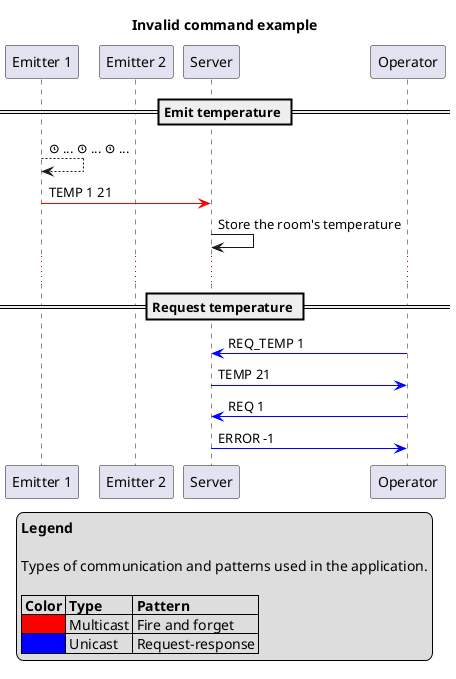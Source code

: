 @startuml invalid-command

title "Invalid command example"

participant "Emitter 1" as e1
participant "Emitter 2" as e2
participant "Server" as s
participant "Operator" as o

== Emit temperature ==

e1 --> e1: <&clock> ... <&clock> ... <&clock> ...
e1 -[#red]> s: TEMP 1 21
s -> s: Store the room's temperature

...

== Request temperature ==

o -[#blue]> s: REQ_TEMP 1
s -[#blue]> o: TEMP 21

o -[#blue]> s: REQ 1
s -[#blue]> o: ERROR -1

legend
**Legend**

Types of communication and patterns used in the application.

| **Color** | **Type**  | **Pattern**      |
| <#red>    | Multicast | Fire and forget  |
| <#blue>   | Unicast   | Request-response |
endlegend

@enduml
